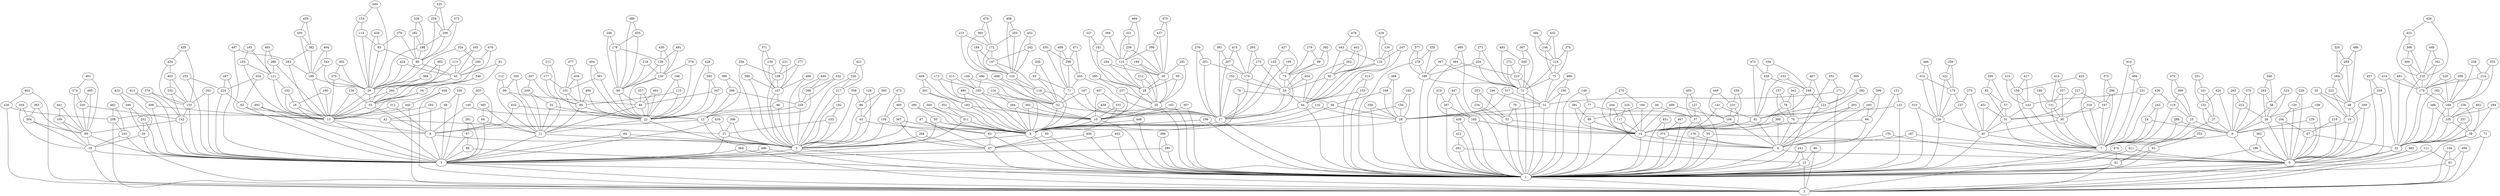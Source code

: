 graph {
	0 [label=0]
	1 [label=1]
	2 [label=2]
	3 [label=3]
	4 [label=4]
	5 [label=5]
	6 [label=6]
	7 [label=7]
	8 [label=8]
	9 [label=9]
	10 [label=10]
	11 [label=11]
	12 [label=12]
	13 [label=13]
	14 [label=14]
	15 [label=15]
	16 [label=16]
	17 [label=17]
	18 [label=18]
	19 [label=19]
	20 [label=20]
	21 [label=21]
	22 [label=22]
	23 [label=23]
	24 [label=24]
	25 [label=25]
	26 [label=26]
	27 [label=27]
	28 [label=28]
	29 [label=29]
	30 [label=30]
	31 [label=31]
	32 [label=32]
	33 [label=33]
	34 [label=34]
	35 [label=35]
	36 [label=36]
	37 [label=37]
	38 [label=38]
	39 [label=39]
	40 [label=40]
	41 [label=41]
	42 [label=42]
	43 [label=43]
	44 [label=44]
	45 [label=45]
	46 [label=46]
	47 [label=47]
	48 [label=48]
	49 [label=49]
	50 [label=50]
	51 [label=51]
	52 [label=52]
	53 [label=53]
	54 [label=54]
	55 [label=55]
	56 [label=56]
	57 [label=57]
	58 [label=58]
	59 [label=59]
	60 [label=60]
	61 [label=61]
	62 [label=62]
	63 [label=63]
	64 [label=64]
	65 [label=65]
	66 [label=66]
	67 [label=67]
	68 [label=68]
	69 [label=69]
	70 [label=70]
	71 [label=71]
	72 [label=72]
	73 [label=73]
	74 [label=74]
	75 [label=75]
	76 [label=76]
	77 [label=77]
	78 [label=78]
	79 [label=79]
	80 [label=80]
	81 [label=81]
	82 [label=82]
	83 [label=83]
	84 [label=84]
	85 [label=85]
	86 [label=86]
	87 [label=87]
	88 [label=88]
	89 [label=89]
	90 [label=90]
	91 [label=91]
	92 [label=92]
	93 [label=93]
	94 [label=94]
	95 [label=95]
	96 [label=96]
	97 [label=97]
	98 [label=98]
	99 [label=99]
	100 [label=100]
	101 [label=101]
	102 [label=102]
	103 [label=103]
	104 [label=104]
	105 [label=105]
	106 [label=106]
	107 [label=107]
	108 [label=108]
	109 [label=109]
	110 [label=110]
	111 [label=111]
	112 [label=112]
	113 [label=113]
	114 [label=114]
	115 [label=115]
	116 [label=116]
	117 [label=117]
	118 [label=118]
	119 [label=119]
	120 [label=120]
	121 [label=121]
	122 [label=122]
	123 [label=123]
	124 [label=124]
	125 [label=125]
	126 [label=126]
	127 [label=127]
	128 [label=128]
	129 [label=129]
	130 [label=130]
	131 [label=131]
	132 [label=132]
	133 [label=133]
	134 [label=134]
	135 [label=135]
	136 [label=136]
	137 [label=137]
	138 [label=138]
	139 [label=139]
	140 [label=140]
	141 [label=141]
	142 [label=142]
	143 [label=143]
	144 [label=144]
	145 [label=145]
	146 [label=146]
	147 [label=147]
	148 [label=148]
	149 [label=149]
	150 [label=150]
	151 [label=151]
	152 [label=152]
	153 [label=153]
	154 [label=154]
	155 [label=155]
	156 [label=156]
	157 [label=157]
	158 [label=158]
	159 [label=159]
	160 [label=160]
	161 [label=161]
	162 [label=162]
	163 [label=163]
	164 [label=164]
	165 [label=165]
	166 [label=166]
	167 [label=167]
	168 [label=168]
	169 [label=169]
	170 [label=170]
	171 [label=171]
	172 [label=172]
	173 [label=173]
	174 [label=174]
	175 [label=175]
	176 [label=176]
	177 [label=177]
	178 [label=178]
	179 [label=179]
	180 [label=180]
	181 [label=181]
	182 [label=182]
	183 [label=183]
	184 [label=184]
	185 [label=185]
	186 [label=186]
	187 [label=187]
	188 [label=188]
	189 [label=189]
	190 [label=190]
	191 [label=191]
	192 [label=192]
	193 [label=193]
	194 [label=194]
	195 [label=195]
	196 [label=196]
	197 [label=197]
	198 [label=198]
	199 [label=199]
	200 [label=200]
	201 [label=201]
	202 [label=202]
	203 [label=203]
	204 [label=204]
	205 [label=205]
	206 [label=206]
	207 [label=207]
	208 [label=208]
	209 [label=209]
	210 [label=210]
	211 [label=211]
	212 [label=212]
	213 [label=213]
	214 [label=214]
	215 [label=215]
	216 [label=216]
	217 [label=217]
	218 [label=218]
	219 [label=219]
	220 [label=220]
	221 [label=221]
	222 [label=222]
	223 [label=223]
	224 [label=224]
	225 [label=225]
	226 [label=226]
	227 [label=227]
	228 [label=228]
	229 [label=229]
	230 [label=230]
	231 [label=231]
	232 [label=232]
	233 [label=233]
	234 [label=234]
	235 [label=235]
	236 [label=236]
	237 [label=237]
	238 [label=238]
	239 [label=239]
	240 [label=240]
	241 [label=241]
	242 [label=242]
	243 [label=243]
	244 [label=244]
	245 [label=245]
	246 [label=246]
	247 [label=247]
	248 [label=248]
	249 [label=249]
	250 [label=250]
	251 [label=251]
	252 [label=252]
	253 [label=253]
	254 [label=254]
	255 [label=255]
	256 [label=256]
	257 [label=257]
	258 [label=258]
	259 [label=259]
	260 [label=260]
	261 [label=261]
	262 [label=262]
	263 [label=263]
	264 [label=264]
	265 [label=265]
	266 [label=266]
	267 [label=267]
	268 [label=268]
	269 [label=269]
	270 [label=270]
	271 [label=271]
	272 [label=272]
	273 [label=273]
	274 [label=274]
	275 [label=275]
	276 [label=276]
	277 [label=277]
	278 [label=278]
	279 [label=279]
	280 [label=280]
	281 [label=281]
	282 [label=282]
	283 [label=283]
	284 [label=284]
	285 [label=285]
	286 [label=286]
	287 [label=287]
	288 [label=288]
	289 [label=289]
	290 [label=290]
	291 [label=291]
	292 [label=292]
	293 [label=293]
	294 [label=294]
	295 [label=295]
	296 [label=296]
	297 [label=297]
	298 [label=298]
	299 [label=299]
	300 [label=300]
	301 [label=301]
	302 [label=302]
	303 [label=303]
	304 [label=304]
	305 [label=305]
	306 [label=306]
	307 [label=307]
	308 [label=308]
	309 [label=309]
	310 [label=310]
	311 [label=311]
	312 [label=312]
	313 [label=313]
	314 [label=314]
	315 [label=315]
	316 [label=316]
	317 [label=317]
	318 [label=318]
	319 [label=319]
	320 [label=320]
	321 [label=321]
	322 [label=322]
	323 [label=323]
	324 [label=324]
	325 [label=325]
	326 [label=326]
	327 [label=327]
	328 [label=328]
	329 [label=329]
	330 [label=330]
	331 [label=331]
	332 [label=332]
	333 [label=333]
	334 [label=334]
	335 [label=335]
	336 [label=336]
	337 [label=337]
	338 [label=338]
	339 [label=339]
	340 [label=340]
	341 [label=341]
	342 [label=342]
	343 [label=343]
	344 [label=344]
	345 [label=345]
	346 [label=346]
	347 [label=347]
	348 [label=348]
	349 [label=349]
	350 [label=350]
	351 [label=351]
	352 [label=352]
	353 [label=353]
	354 [label=354]
	355 [label=355]
	356 [label=356]
	357 [label=357]
	358 [label=358]
	359 [label=359]
	360 [label=360]
	361 [label=361]
	362 [label=362]
	363 [label=363]
	364 [label=364]
	365 [label=365]
	366 [label=366]
	367 [label=367]
	368 [label=368]
	369 [label=369]
	370 [label=370]
	371 [label=371]
	372 [label=372]
	373 [label=373]
	374 [label=374]
	375 [label=375]
	376 [label=376]
	377 [label=377]
	378 [label=378]
	379 [label=379]
	380 [label=380]
	381 [label=381]
	382 [label=382]
	383 [label=383]
	384 [label=384]
	385 [label=385]
	386 [label=386]
	387 [label=387]
	388 [label=388]
	389 [label=389]
	390 [label=390]
	391 [label=391]
	392 [label=392]
	393 [label=393]
	394 [label=394]
	395 [label=395]
	396 [label=396]
	397 [label=397]
	398 [label=398]
	399 [label=399]
	400 [label=400]
	401 [label=401]
	402 [label=402]
	403 [label=403]
	404 [label=404]
	405 [label=405]
	406 [label=406]
	407 [label=407]
	408 [label=408]
	409 [label=409]
	410 [label=410]
	411 [label=411]
	412 [label=412]
	413 [label=413]
	414 [label=414]
	415 [label=415]
	416 [label=416]
	417 [label=417]
	418 [label=418]
	419 [label=419]
	420 [label=420]
	421 [label=421]
	422 [label=422]
	423 [label=423]
	424 [label=424]
	425 [label=425]
	426 [label=426]
	427 [label=427]
	428 [label=428]
	429 [label=429]
	430 [label=430]
	431 [label=431]
	432 [label=432]
	433 [label=433]
	434 [label=434]
	435 [label=435]
	436 [label=436]
	437 [label=437]
	438 [label=438]
	439 [label=439]
	440 [label=440]
	441 [label=441]
	442 [label=442]
	443 [label=443]
	444 [label=444]
	445 [label=445]
	446 [label=446]
	447 [label=447]
	448 [label=448]
	449 [label=449]
	450 [label=450]
	451 [label=451]
	452 [label=452]
	453 [label=453]
	454 [label=454]
	455 [label=455]
	456 [label=456]
	457 [label=457]
	458 [label=458]
	459 [label=459]
	460 [label=460]
	461 [label=461]
	462 [label=462]
	463 [label=463]
	464 [label=464]
	465 [label=465]
	466 [label=466]
	467 [label=467]
	468 [label=468]
	469 [label=469]
	470 [label=470]
	471 [label=471]
	472 [label=472]
	473 [label=473]
	474 [label=474]
	475 [label=475]
	476 [label=476]
	477 [label=477]
	478 [label=478]
	479 [label=479]
	480 [label=480]
	481 [label=481]
	482 [label=482]
	483 [label=483]
	484 [label=484]
	485 [label=485]
	486 [label=486]
	487 [label=487]
	488 [label=488]
	489 [label=489]
	490 [label=490]
	491 [label=491]
	492 [label=492]
	493 [label=493]
	494 [label=494]
	495 [label=495]
	496 [label=496]
	497 [label=497]
	498 [label=498]
	499 [label=499]
	0 -- 1
	1 -- 2
	2 -- 0
	3 -- 1
	3 -- 2
	4 -- 0
	4 -- 1
	5 -- 3
	5 -- 1
	6 -- 5
	6 -- 1
	7 -- 0
	7 -- 1
	8 -- 5
	8 -- 3
	9 -- 7
	9 -- 0
	10 -- 6
	10 -- 1
	11 -- 5
	11 -- 3
	12 -- 8
	12 -- 5
	13 -- 8
	13 -- 3
	14 -- 4
	14 -- 1
	15 -- 1
	15 -- 2
	16 -- 13
	16 -- 8
	17 -- 6
	17 -- 1
	18 -- 3
	18 -- 2
	19 -- 9
	19 -- 0
	20 -- 10
	20 -- 1
	21 -- 5
	21 -- 3
	22 -- 11
	22 -- 5
	23 -- 9
	23 -- 7
	24 -- 9
	24 -- 7
	25 -- 22
	25 -- 11
	26 -- 9
	26 -- 0
	27 -- 9
	27 -- 7
	28 -- 20
	28 -- 10
	29 -- 6
	29 -- 1
	30 -- 28
	30 -- 20
	31 -- 29
	31 -- 1
	32 -- 2
	32 -- 0
	33 -- 13
	33 -- 8
	34 -- 33
	34 -- 13
	35 -- 7
	35 -- 1
	36 -- 33
	36 -- 13
	37 -- 35
	37 -- 1
	38 -- 32
	38 -- 2
	39 -- 18
	39 -- 3
	40 -- 7
	40 -- 1
	41 -- 1
	41 -- 2
	42 -- 21
	42 -- 3
	43 -- 6
	43 -- 5
	44 -- 17
	44 -- 1
	45 -- 36
	45 -- 33
	46 -- 22
	46 -- 5
	47 -- 3
	47 -- 1
	48 -- 19
	48 -- 0
	49 -- 22
	49 -- 11
	50 -- 6
	50 -- 5
	51 -- 40
	51 -- 7
	52 -- 17
	52 -- 6
	53 -- 14
	53 -- 1
	54 -- 44
	54 -- 17
	55 -- 48
	55 -- 19
	56 -- 29
	56 -- 6
	57 -- 51
	57 -- 40
	58 -- 26
	58 -- 9
	59 -- 28
	59 -- 20
	60 -- 49
	60 -- 22
	61 -- 1
	61 -- 2
	62 -- 42
	62 -- 3
	63 -- 41
	63 -- 1
	64 -- 11
	64 -- 3
	65 -- 47
	65 -- 1
	66 -- 14
	66 -- 4
	67 -- 32
	67 -- 0
	68 -- 42
	68 -- 3
	69 -- 14
	69 -- 1
	70 -- 14
	70 -- 4
	71 -- 52
	71 -- 17
	72 -- 31
	72 -- 1
	73 -- 32
	73 -- 2
	74 -- 54
	74 -- 17
	75 -- 72
	75 -- 31
	76 -- 56
	76 -- 6
	77 -- 37
	77 -- 1
	78 -- 70
	78 -- 14
	79 -- 53
	79 -- 1
	80 -- 45
	80 -- 36
	81 -- 14
	81 -- 4
	82 -- 47
	82 -- 1
	83 -- 57
	83 -- 51
	84 -- 5
	84 -- 3
	85 -- 80
	85 -- 36
	86 -- 43
	86 -- 5
	87 -- 82
	87 -- 47
	88 -- 3
	88 -- 1
	89 -- 18
	89 -- 3
	90 -- 22
	90 -- 11
	91 -- 45
	91 -- 33
	92 -- 54
	92 -- 44
	93 -- 71
	93 -- 52
	94 -- 37
	94 -- 1
	95 -- 40
	95 -- 7
	96 -- 15
	96 -- 2
	97 -- 88
	97 -- 3
	98 -- 74
	98 -- 54
	99 -- 49
	99 -- 11
	100 -- 52
	100 -- 6
	101 -- 90
	101 -- 22
	102 -- 16
	102 -- 13
	103 -- 21
	103 -- 5
	104 -- 67
	104 -- 0
	105 -- 38
	105 -- 32
	106 -- 14
	106 -- 4
	107 -- 46
	107 -- 5
	108 -- 107
	108 -- 5
	109 -- 89
	109 -- 18
	110 -- 30
	110 -- 28
	111 -- 61
	111 -- 1
	112 -- 99
	112 -- 11
	113 -- 45
	113 -- 36
	114 -- 85
	114 -- 36
	115 -- 90
	115 -- 22
	116 -- 52
	116 -- 6
	117 -- 14
	117 -- 4
	118 -- 92
	118 -- 44
	119 -- 23
	119 -- 7
	120 -- 104
	120 -- 0
	121 -- 102
	121 -- 13
	122 -- 29
	122 -- 1
	123 -- 81
	123 -- 4
	124 -- 75
	124 -- 72
	125 -- 116
	125 -- 52
	126 -- 40
	126 -- 1
	127 -- 37
	127 -- 1
	128 -- 86
	128 -- 5
	129 -- 9
	129 -- 0
	130 -- 60
	130 -- 22
	131 -- 95
	131 -- 7
	132 -- 29
	132 -- 6
	133 -- 27
	133 -- 9
	134 -- 118
	134 -- 44
	135 -- 4
	135 -- 0
	136 -- 33
	136 -- 13
	137 -- 126
	137 -- 40
	138 -- 130
	138 -- 60
	139 -- 108
	139 -- 107
	140 -- 12
	140 -- 8
	141 -- 81
	141 -- 14
	142 -- 89
	142 -- 3
	143 -- 51
	143 -- 7
	144 -- 61
	144 -- 2
	145 -- 74
	145 -- 17
	146 -- 124
	146 -- 75
	147 -- 125
	147 -- 116
	148 -- 77
	148 -- 1
	149 -- 100
	149 -- 52
	150 -- 29
	150 -- 6
	151 -- 122
	151 -- 1
	152 -- 54
	152 -- 17
	153 -- 142
	153 -- 3
	154 -- 114
	154 -- 36
	155 -- 44
	155 -- 1
	156 -- 143
	156 -- 7
	157 -- 78
	157 -- 70
	158 -- 26
	158 -- 0
	159 -- 6
	159 -- 5
	160 -- 150
	160 -- 29
	161 -- 133
	161 -- 27
	162 -- 10
	162 -- 1
	163 -- 121
	163 -- 13
	164 -- 30
	164 -- 28
	165 -- 163
	165 -- 121
	166 -- 72
	166 -- 1
	167 -- 52
	167 -- 17
	168 -- 56
	168 -- 29
	169 -- 105
	169 -- 32
	170 -- 137
	170 -- 126
	171 -- 31
	171 -- 1
	172 -- 147
	172 -- 125
	173 -- 100
	173 -- 6
	174 -- 54
	174 -- 17
	175 -- 174
	175 -- 54
	176 -- 4
	176 -- 1
	177 -- 101
	177 -- 90
	178 -- 138
	178 -- 60
	179 -- 169
	179 -- 32
	180 -- 131
	180 -- 95
	181 -- 110
	181 -- 28
	182 -- 169
	182 -- 32
	183 -- 10
	183 -- 6
	184 -- 147
	184 -- 125
	185 -- 14
	185 -- 1
	186 -- 0
	186 -- 1
	187 -- 4
	187 -- 0
	188 -- 80
	188 -- 36
	189 -- 36
	189 -- 13
	190 -- 16
	190 -- 13
	191 -- 18
	191 -- 2
	192 -- 103
	192 -- 5
	193 -- 13
	193 -- 8
	194 -- 69
	194 -- 14
	195 -- 74
	195 -- 17
	196 -- 115
	196 -- 22
	197 -- 51
	197 -- 7
	198 -- 30
	198 -- 20
	199 -- 6
	199 -- 1
	200 -- 93
	200 -- 52
	201 -- 174
	201 -- 17
	202 -- 153
	202 -- 3
	203 -- 70
	203 -- 4
	204 -- 166
	204 -- 72
	205 -- 71
	205 -- 17
	206 -- 188
	206 -- 80
	207 -- 174
	207 -- 17
	208 -- 191
	208 -- 2
	209 -- 25
	209 -- 11
	210 -- 72
	210 -- 1
	211 -- 177
	211 -- 90
	212 -- 28
	212 -- 20
	213 -- 100
	213 -- 6
	214 -- 179
	214 -- 169
	215 -- 172
	215 -- 125
	216 -- 179
	216 -- 32
	217 -- 192
	217 -- 5
	218 -- 130
	218 -- 60
	219 -- 67
	219 -- 0
	220 -- 179
	220 -- 169
	221 -- 108
	221 -- 107
	222 -- 26
	222 -- 9
	223 -- 48
	223 -- 19
	224 -- 62
	224 -- 3
	225 -- 117
	225 -- 14
	226 -- 208
	226 -- 2
	227 -- 197
	227 -- 51
	228 -- 12
	228 -- 5
	229 -- 120
	229 -- 0
	230 -- 142
	230 -- 89
	231 -- 143
	231 -- 7
	232 -- 153
	232 -- 142
	233 -- 106
	233 -- 14
	234 -- 53
	234 -- 14
	235 -- 224
	235 -- 3
	236 -- 105
	236 -- 32
	237 -- 20
	237 -- 10
	238 -- 214
	238 -- 169
	239 -- 110
	239 -- 30
	240 -- 45
	240 -- 36
	241 -- 15
	241 -- 1
	242 -- 147
	242 -- 125
	243 -- 24
	243 -- 7
	244 -- 117
	244 -- 14
	245 -- 66
	245 -- 4
	246 -- 31
	246 -- 29
	247 -- 118
	247 -- 44
	248 -- 123
	248 -- 81
	249 -- 178
	249 -- 60
	250 -- 31
	250 -- 1
	251 -- 161
	251 -- 133
	252 -- 39
	252 -- 3
	253 -- 234
	253 -- 53
	254 -- 206
	254 -- 80
	255 -- 172
	255 -- 125
	256 -- 108
	256 -- 5
	257 -- 38
	257 -- 32
	258 -- 48
	258 -- 0
	259 -- 233
	259 -- 106
	260 -- 33
	260 -- 13
	261 -- 97
	261 -- 3
	262 -- 92
	262 -- 44
	263 -- 222
	263 -- 9
	264 -- 223
	264 -- 48
	265 -- 175
	265 -- 174
	266 -- 9
	266 -- 7
	267 -- 185
	267 -- 1
	268 -- 47
	268 -- 3
	269 -- 264
	269 -- 48
	270 -- 194
	270 -- 14
	271 -- 204
	271 -- 72
	272 -- 210
	272 -- 72
	273 -- 137
	273 -- 40
	274 -- 230
	274 -- 89
	275 -- 36
	275 -- 13
	276 -- 201
	276 -- 17
	277 -- 108
	277 -- 107
	278 -- 166
	278 -- 1
	279 -- 98
	279 -- 74
	280 -- 50
	280 -- 6
	281 -- 15
	281 -- 1
	282 -- 188
	282 -- 80
	283 -- 189
	283 -- 13
	284 -- 10
	284 -- 6
	285 -- 3
	285 -- 1
	286 -- 121
	286 -- 13
	287 -- 224
	287 -- 3
	288 -- 228
	288 -- 12
	289 -- 228
	289 -- 12
	290 -- 252
	290 -- 39
	291 -- 30
	291 -- 20
	292 -- 123
	292 -- 81
	293 -- 58
	293 -- 26
	294 -- 105
	294 -- 38
	295 -- 83
	295 -- 57
	296 -- 197
	296 -- 7
	297 -- 209
	297 -- 11
	298 -- 205
	298 -- 71
	299 -- 179
	299 -- 169
	300 -- 216
	300 -- 179
	301 -- 183
	301 -- 6
	302 -- 10
	302 -- 6
	303 -- 140
	303 -- 8
	304 -- 89
	304 -- 18
	305 -- 275
	305 -- 36
	306 -- 21
	306 -- 5
	307 -- 10
	307 -- 1
	308 -- 13
	308 -- 3
	309 -- 300
	309 -- 216
	310 -- 126
	310 -- 1
	311 -- 6
	311 -- 5
	312 -- 13
	312 -- 8
	313 -- 155
	313 -- 1
	314 -- 170
	314 -- 126
	315 -- 156
	315 -- 143
	316 -- 284
	316 -- 10
	317 -- 31
	317 -- 29
	318 -- 95
	318 -- 7
	319 -- 267
	319 -- 185
	320 -- 269
	320 -- 264
	321 -- 239
	321 -- 110
	322 -- 170
	322 -- 126
	323 -- 58
	323 -- 26
	324 -- 240
	324 -- 36
	325 -- 254
	325 -- 206
	326 -- 217
	326 -- 5
	327 -- 181
	327 -- 28
	328 -- 248
	328 -- 81
	329 -- 278
	329 -- 166
	330 -- 68
	330 -- 3
	331 -- 10
	331 -- 6
	332 -- 288
	332 -- 228
	333 -- 248
	333 -- 81
	334 -- 224
	334 -- 62
	335 -- 298
	335 -- 71
	336 -- 328
	336 -- 248
	337 -- 131
	337 -- 95
	338 -- 282
	338 -- 188
	339 -- 29
	339 -- 1
	340 -- 210
	340 -- 72
	341 -- 216
	341 -- 179
	342 -- 78
	342 -- 70
	343 -- 189
	343 -- 36
	344 -- 311
	344 -- 6
	345 -- 113
	345 -- 45
	346 -- 34
	346 -- 33
	347 -- 49
	347 -- 22
	348 -- 293
	348 -- 58
	349 -- 154
	349 -- 36
	350 -- 99
	350 -- 11
	351 -- 311
	351 -- 6
	352 -- 171
	352 -- 1
	353 -- 63
	353 -- 41
	354 -- 304
	354 -- 18
	355 -- 214
	355 -- 169
	356 -- 322
	356 -- 170
	357 -- 49
	357 -- 22
	358 -- 86
	358 -- 5
	359 -- 19
	359 -- 0
	360 -- 172
	360 -- 125
	361 -- 101
	361 -- 22
	362 -- 186
	362 -- 0
	363 -- 304
	363 -- 89
	364 -- 3
	364 -- 2
	365 -- 64
	365 -- 11
	366 -- 289
	366 -- 12
	367 -- 340
	367 -- 72
	368 -- 168
	368 -- 29
	369 -- 119
	369 -- 23
	370 -- 222
	370 -- 9
	371 -- 139
	371 -- 107
	372 -- 206
	372 -- 80
	373 -- 4
	373 -- 1
	374 -- 124
	374 -- 75
	375 -- 296
	375 -- 197
	376 -- 85
	376 -- 80
	377 -- 278
	377 -- 166
	378 -- 130
	378 -- 22
	379 -- 153
	379 -- 142
	380 -- 146
	380 -- 124
	381 -- 207
	381 -- 17
	382 -- 283
	382 -- 189
	383 -- 347
	383 -- 22
	384 -- 210
	384 -- 1
	385 -- 292
	385 -- 123
	386 -- 105
	386 -- 32
	387 -- 82
	387 -- 47
	388 -- 260
	388 -- 33
	389 -- 285
	389 -- 1
	390 -- 14
	390 -- 4
	391 -- 69
	391 -- 14
	392 -- 98
	392 -- 74
	393 -- 86
	393 -- 43
	394 -- 181
	394 -- 110
	395 -- 237
	395 -- 20
	396 -- 107
	396 -- 5
	397 -- 166
	397 -- 72
	398 -- 110
	398 -- 30
	399 -- 245
	399 -- 66
	400 -- 47
	400 -- 1
	401 -- 49
	401 -- 22
	402 -- 226
	402 -- 2
	403 -- 232
	403 -- 153
	404 -- 361
	404 -- 22
	405 -- 159
	405 -- 5
	406 -- 231
	406 -- 7
	407 -- 331
	407 -- 10
	408 -- 255
	408 -- 125
	409 -- 298
	409 -- 71
	410 -- 337
	410 -- 131
	411 -- 0
	411 -- 1
	412 -- 281
	412 -- 1
	413 -- 308
	413 -- 3
	414 -- 406
	414 -- 7
	415 -- 207
	415 -- 174
	416 -- 21
	416 -- 3
	417 -- 156
	417 -- 143
	418 -- 134
	418 -- 118
	419 -- 179
	419 -- 32
	420 -- 133
	420 -- 9
	421 -- 326
	421 -- 217
	422 -- 290
	422 -- 39
	423 -- 309
	423 -- 216
	424 -- 45
	424 -- 36
	425 -- 156
	425 -- 7
	426 -- 423
	426 -- 216
	427 -- 145
	427 -- 74
	428 -- 383
	428 -- 22
	429 -- 85
	429 -- 36
	430 -- 138
	430 -- 130
	431 -- 373
	431 -- 1
	432 -- 146
	432 -- 124
	433 -- 12
	433 -- 8
	434 -- 403
	434 -- 153
	435 -- 434
	435 -- 153
	436 -- 119
	436 -- 7
	437 -- 398
	437 -- 30
	438 -- 412
	438 -- 1
	439 -- 101
	439 -- 90
	440 -- 341
	440 -- 216
	441 -- 109
	441 -- 89
	442 -- 262
	442 -- 92
	443 -- 118
	443 -- 92
	444 -- 288
	444 -- 228
	445 -- 208
	445 -- 2
	446 -- 301
	446 -- 183
	447 -- 267
	447 -- 185
	448 -- 82
	448 -- 1
	449 -- 233
	449 -- 106
	450 -- 382
	450 -- 189
	451 -- 51
	451 -- 40
	452 -- 242
	452 -- 125
	453 -- 47
	453 -- 1
	454 -- 54
	454 -- 44
	455 -- 178
	455 -- 60
	456 -- 445
	456 -- 2
	457 -- 258
	457 -- 0
	458 -- 17
	458 -- 6
	459 -- 450
	459 -- 382
	460 -- 384
	460 -- 1
	461 -- 274
	461 -- 89
	462 -- 208
	462 -- 191
	463 -- 105
	463 -- 38
	464 -- 343
	464 -- 189
	465 -- 286
	465 -- 121
	466 -- 314
	466 -- 126
	467 -- 373
	467 -- 1
	468 -- 107
	468 -- 5
	469 -- 321
	469 -- 110
	470 -- 369
	470 -- 23
	471 -- 298
	471 -- 205
	472 -- 405
	472 -- 159
	473 -- 328
	473 -- 81
	474 -- 41
	474 -- 2
	475 -- 437
	475 -- 30
	476 -- 240
	476 -- 45
	477 -- 439
	477 -- 101
	478 -- 360
	478 -- 172
	479 -- 443
	479 -- 92
	480 -- 100
	480 -- 52
	481 -- 179
	481 -- 32
	482 -- 388
	482 -- 260
	483 -- 340
	483 -- 72
	484 -- 90
	484 -- 22
	485 -- 2
	485 -- 0
	486 -- 269
	486 -- 48
	487 -- 248
	487 -- 123
	488 -- 250
	488 -- 31
	489 -- 455
	489 -- 60
	490 -- 183
	490 -- 10
	491 -- 138
	491 -- 130
	492 -- 13
	492 -- 3
	493 -- 127
	493 -- 37
	494 -- 61
	494 -- 2
	495 -- 230
	495 -- 89
	496 -- 3
	496 -- 2
	497 -- 283
	497 -- 13
	498 -- 116
	498 -- 6
	499 -- 106
	499 -- 14
}
